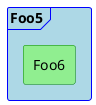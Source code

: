 {
  "sha1": "tbf004xm7i9n89w4qtsht8b9seadg7j",
  "insertion": {
    "when": "2024-06-04T17:28:46.034Z",
    "url": "https://forum.plantuml.net/15372/new-styling-not-working-for-nesting-elements",
    "user": "plantuml@gmail.com"
  }
}
@startuml
'FORMAT
<style>
  frame {
    LineColor Blue
    BackgroundColor LightBlue
    Shadowing 0
  }
  rectangle {
    LineColor Green
    Backgroundcolor LightGreen
    Shadowing 0
  }
</style>
'ELEMENTS
frame Foo5 {
  rectangle Foo6
}
@enduml
